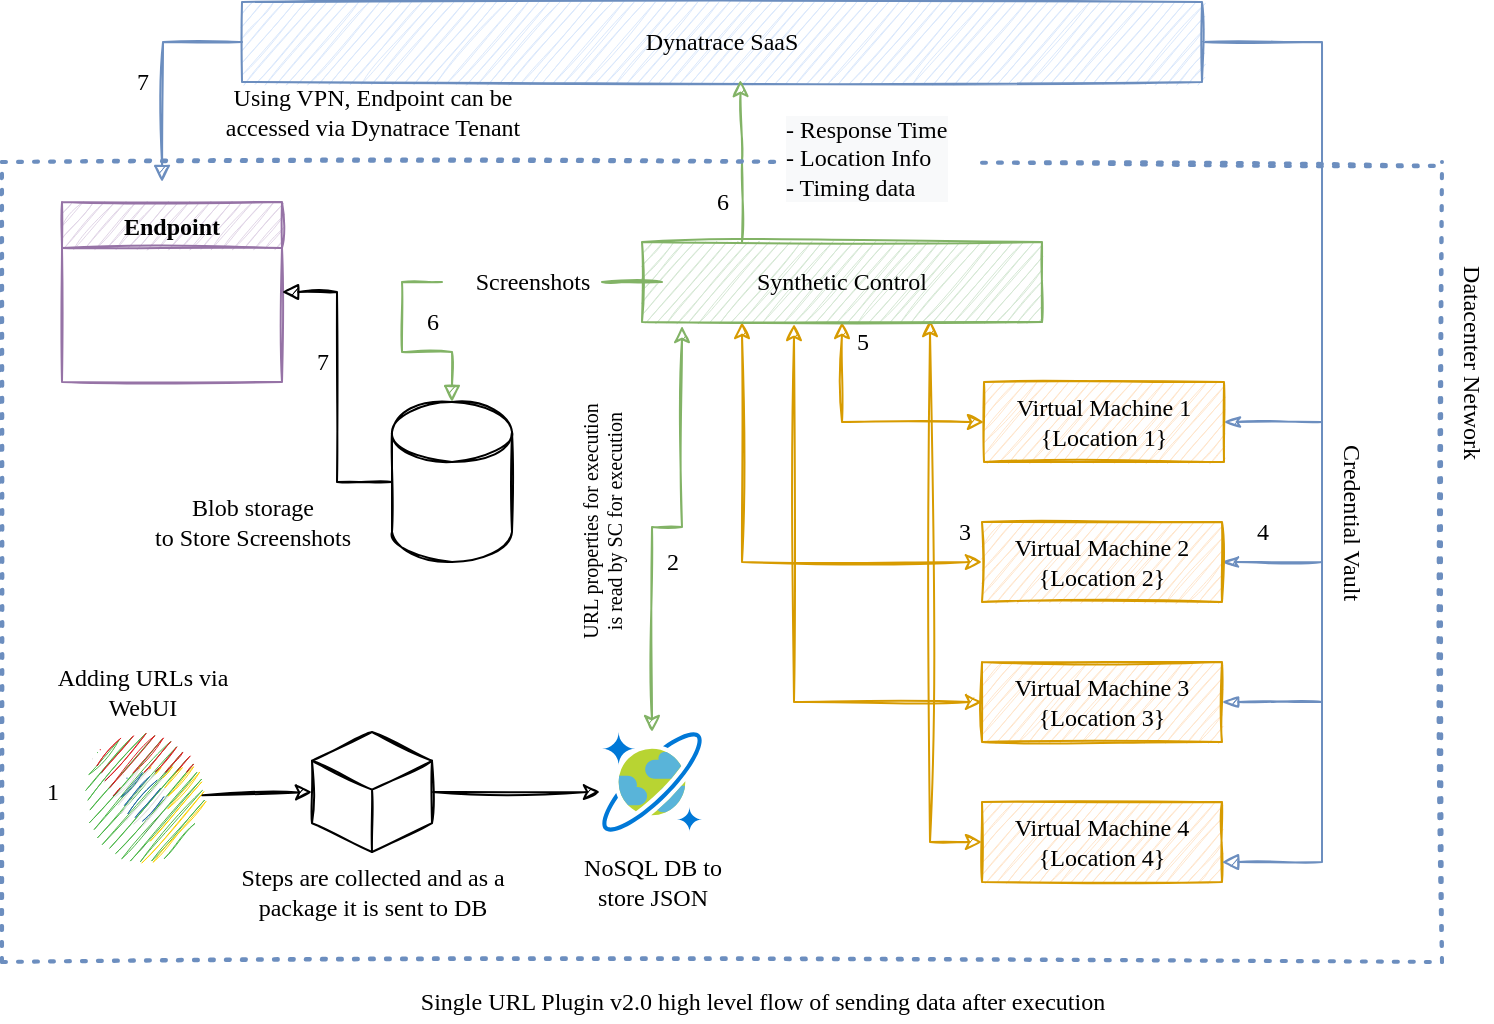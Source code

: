 <mxfile version="14.8.1" type="github" pages="3">
  <diagram id="kgpKYQtTHZ0yAKxKKP6v" name="SUP Flow">
    <mxGraphModel dx="1054" dy="624" grid="1" gridSize="10" guides="1" tooltips="1" connect="1" arrows="1" fold="1" page="1" pageScale="1" pageWidth="850" pageHeight="1100" math="0" shadow="0">
      <root>
        <mxCell id="0" />
        <mxCell id="1" parent="0" />
        <mxCell id="cs5FUqzTph7XAXS6S7f7-13" style="edgeStyle=orthogonalEdgeStyle;rounded=0;orthogonalLoop=1;jettySize=auto;html=1;exitX=0;exitY=0.5;exitDx=0;exitDy=0;entryX=0.72;entryY=0.975;entryDx=0;entryDy=0;entryPerimeter=0;sketch=1;fillColor=#ffe6cc;strokeColor=#d79b00;startArrow=classic;startFill=1;" parent="1" source="cs5FUqzTph7XAXS6S7f7-1" target="cs5FUqzTph7XAXS6S7f7-9" edge="1">
          <mxGeometry relative="1" as="geometry">
            <mxPoint x="544" y="190" as="targetPoint" />
          </mxGeometry>
        </mxCell>
        <mxCell id="cs5FUqzTph7XAXS6S7f7-1" value="Virtual Machine 4 {Location 4}" style="rounded=0;whiteSpace=wrap;html=1;fillColor=#ffe6cc;strokeColor=#d79b00;fontFamily=Comic Sans MS;sketch=1;" parent="1" vertex="1">
          <mxGeometry x="570" y="440" width="120" height="40" as="geometry" />
        </mxCell>
        <mxCell id="cs5FUqzTph7XAXS6S7f7-42" style="edgeStyle=orthogonalEdgeStyle;rounded=0;orthogonalLoop=1;jettySize=auto;html=1;fontFamily=Comic Sans MS;startArrow=none;startFill=0;endArrow=block;endFill=1;sketch=1;fillColor=#dae8fc;strokeColor=#6c8ebf;" parent="1" source="cs5FUqzTph7XAXS6S7f7-2" edge="1">
          <mxGeometry relative="1" as="geometry">
            <mxPoint x="160" y="130" as="targetPoint" />
          </mxGeometry>
        </mxCell>
        <mxCell id="8vExhh5PX_ygUyaqjAEL-1" style="edgeStyle=orthogonalEdgeStyle;rounded=0;orthogonalLoop=1;jettySize=auto;html=1;exitX=1;exitY=0.5;exitDx=0;exitDy=0;fontFamily=Comic Sans MS;fontSize=12;startArrow=none;startFill=0;endArrow=block;endFill=1;sketch=1;fillColor=#dae8fc;strokeColor=#6c8ebf;entryX=1;entryY=0.75;entryDx=0;entryDy=0;" parent="1" source="cs5FUqzTph7XAXS6S7f7-2" target="cs5FUqzTph7XAXS6S7f7-1" edge="1">
          <mxGeometry relative="1" as="geometry">
            <mxPoint x="740" y="470" as="targetPoint" />
            <Array as="points">
              <mxPoint x="740" y="60" />
              <mxPoint x="740" y="470" />
            </Array>
          </mxGeometry>
        </mxCell>
        <mxCell id="cs5FUqzTph7XAXS6S7f7-2" value="Dynatrace SaaS" style="rounded=0;whiteSpace=wrap;html=1;fillColor=#dae8fc;strokeColor=#6c8ebf;labelBackgroundColor=none;fontFamily=Comic Sans MS;sketch=1;" parent="1" vertex="1">
          <mxGeometry x="200" y="40" width="480" height="40" as="geometry" />
        </mxCell>
        <mxCell id="8vExhh5PX_ygUyaqjAEL-3" style="edgeStyle=none;rounded=0;sketch=1;orthogonalLoop=1;jettySize=auto;html=1;exitX=1;exitY=0.5;exitDx=0;exitDy=0;fontFamily=Comic Sans MS;fontSize=12;startArrow=blockThin;startFill=1;endArrow=none;endFill=0;fillColor=#dae8fc;strokeColor=#6c8ebf;" parent="1" source="cs5FUqzTph7XAXS6S7f7-3" edge="1">
          <mxGeometry relative="1" as="geometry">
            <mxPoint x="740" y="390" as="targetPoint" />
          </mxGeometry>
        </mxCell>
        <mxCell id="DXjLTXu89vT1figk47Xa-22" style="edgeStyle=orthogonalEdgeStyle;rounded=0;sketch=1;orthogonalLoop=1;jettySize=auto;html=1;exitX=0;exitY=0.5;exitDx=0;exitDy=0;fontFamily=Comic Sans MS;fontSize=10;startArrow=classic;startFill=1;endArrow=classic;endFill=1;fillColor=#ffe6cc;strokeColor=#d79b00;entryX=0.38;entryY=1.025;entryDx=0;entryDy=0;entryPerimeter=0;" edge="1" parent="1" source="cs5FUqzTph7XAXS6S7f7-3" target="cs5FUqzTph7XAXS6S7f7-9">
          <mxGeometry relative="1" as="geometry">
            <mxPoint x="478" y="190" as="targetPoint" />
          </mxGeometry>
        </mxCell>
        <mxCell id="cs5FUqzTph7XAXS6S7f7-3" value="&lt;span&gt;Virtual Machine 3 {Location 3}&lt;/span&gt;" style="rounded=0;whiteSpace=wrap;html=1;fillColor=#ffe6cc;strokeColor=#d79b00;fontFamily=Comic Sans MS;sketch=1;" parent="1" vertex="1">
          <mxGeometry x="570" y="370" width="120" height="40" as="geometry" />
        </mxCell>
        <mxCell id="8vExhh5PX_ygUyaqjAEL-4" style="edgeStyle=none;rounded=0;sketch=1;orthogonalLoop=1;jettySize=auto;html=1;exitX=1;exitY=0.5;exitDx=0;exitDy=0;fontFamily=Comic Sans MS;fontSize=12;startArrow=classicThin;startFill=1;endArrow=none;endFill=0;fillColor=#dae8fc;strokeColor=#6c8ebf;" parent="1" source="cs5FUqzTph7XAXS6S7f7-4" edge="1">
          <mxGeometry relative="1" as="geometry">
            <mxPoint x="740" y="320" as="targetPoint" />
          </mxGeometry>
        </mxCell>
        <mxCell id="DXjLTXu89vT1figk47Xa-21" style="edgeStyle=orthogonalEdgeStyle;rounded=0;sketch=1;orthogonalLoop=1;jettySize=auto;html=1;exitX=0;exitY=0.5;exitDx=0;exitDy=0;fontFamily=Comic Sans MS;fontSize=10;startArrow=classic;startFill=1;endArrow=classic;endFill=1;entryX=0.25;entryY=1;entryDx=0;entryDy=0;fillColor=#ffe6cc;strokeColor=#d79b00;" edge="1" parent="1" source="cs5FUqzTph7XAXS6S7f7-4" target="cs5FUqzTph7XAXS6S7f7-9">
          <mxGeometry relative="1" as="geometry">
            <mxPoint x="450" y="240" as="targetPoint" />
          </mxGeometry>
        </mxCell>
        <mxCell id="cs5FUqzTph7XAXS6S7f7-4" value="&lt;span style=&quot;color: rgb(0, 0, 0); font-size: 12px; font-style: normal; font-weight: 400; letter-spacing: normal; text-align: center; text-indent: 0px; text-transform: none; word-spacing: 0px; display: inline; float: none;&quot;&gt;Virtual Machine 2 {Location 2}&lt;/span&gt;" style="rounded=0;whiteSpace=wrap;html=1;fillColor=#ffe6cc;strokeColor=#d79b00;labelBackgroundColor=none;fontFamily=Comic Sans MS;sketch=1;" parent="1" vertex="1">
          <mxGeometry x="570" y="300" width="120" height="40" as="geometry" />
        </mxCell>
        <mxCell id="cs5FUqzTph7XAXS6S7f7-10" style="edgeStyle=orthogonalEdgeStyle;rounded=0;orthogonalLoop=1;jettySize=auto;html=1;exitX=0;exitY=0.5;exitDx=0;exitDy=0;entryX=0.5;entryY=1;entryDx=0;entryDy=0;sketch=1;fillColor=#ffe6cc;strokeColor=#d79b00;startArrow=classic;startFill=1;" parent="1" source="cs5FUqzTph7XAXS6S7f7-5" target="cs5FUqzTph7XAXS6S7f7-9" edge="1">
          <mxGeometry relative="1" as="geometry" />
        </mxCell>
        <mxCell id="8vExhh5PX_ygUyaqjAEL-5" style="edgeStyle=none;rounded=0;sketch=1;orthogonalLoop=1;jettySize=auto;html=1;exitX=1;exitY=0.5;exitDx=0;exitDy=0;fontFamily=Comic Sans MS;fontSize=12;startArrow=classicThin;startFill=1;endArrow=none;endFill=0;fillColor=#dae8fc;strokeColor=#6c8ebf;" parent="1" source="cs5FUqzTph7XAXS6S7f7-5" edge="1">
          <mxGeometry relative="1" as="geometry">
            <mxPoint x="740" y="250" as="targetPoint" />
          </mxGeometry>
        </mxCell>
        <mxCell id="cs5FUqzTph7XAXS6S7f7-5" value="&lt;span style=&quot;color: rgb(0, 0, 0); font-size: 12px; font-style: normal; font-weight: 400; letter-spacing: normal; text-align: center; text-indent: 0px; text-transform: none; word-spacing: 0px; display: inline; float: none;&quot;&gt;Virtual Machine 1 {Location 1}&lt;/span&gt;" style="rounded=0;whiteSpace=wrap;html=1;fillColor=#ffe6cc;strokeColor=#d79b00;labelBackgroundColor=none;fontFamily=Comic Sans MS;sketch=1;" parent="1" vertex="1">
          <mxGeometry x="571" y="230" width="120" height="40" as="geometry" />
        </mxCell>
        <mxCell id="cs5FUqzTph7XAXS6S7f7-23" style="edgeStyle=orthogonalEdgeStyle;rounded=0;orthogonalLoop=1;jettySize=auto;html=1;exitX=0.25;exitY=0;exitDx=0;exitDy=0;entryX=0.519;entryY=0.975;entryDx=0;entryDy=0;entryPerimeter=0;startArrow=none;startFill=0;endArrow=classic;endFill=1;sketch=1;fillColor=#d5e8d4;strokeColor=#82b366;" parent="1" source="cs5FUqzTph7XAXS6S7f7-9" target="cs5FUqzTph7XAXS6S7f7-2" edge="1">
          <mxGeometry relative="1" as="geometry" />
        </mxCell>
        <mxCell id="cs5FUqzTph7XAXS6S7f7-36" style="edgeStyle=orthogonalEdgeStyle;rounded=0;orthogonalLoop=1;jettySize=auto;html=1;exitX=0;exitY=0.5;exitDx=0;exitDy=0;fontFamily=Comic Sans MS;startArrow=none;startFill=0;endArrow=block;endFill=1;sketch=1;fillColor=#d5e8d4;strokeColor=#82b366;" parent="1" source="cs5FUqzTph7XAXS6S7f7-39" target="cs5FUqzTph7XAXS6S7f7-35" edge="1">
          <mxGeometry relative="1" as="geometry" />
        </mxCell>
        <mxCell id="cs5FUqzTph7XAXS6S7f7-9" value="Synthetic Control" style="rounded=0;whiteSpace=wrap;html=1;fillColor=#d5e8d4;strokeColor=#82b366;fontFamily=Comic Sans MS;sketch=1;" parent="1" vertex="1">
          <mxGeometry x="400" y="160" width="200" height="40" as="geometry" />
        </mxCell>
        <mxCell id="cs5FUqzTph7XAXS6S7f7-17" value="" style="endArrow=none;dashed=1;html=1;dashPattern=1 3;strokeWidth=2;startArrow=none;sketch=1;fillColor=#dae8fc;strokeColor=#6c8ebf;" parent="1" source="cs5FUqzTph7XAXS6S7f7-25" edge="1">
          <mxGeometry width="50" height="50" relative="1" as="geometry">
            <mxPoint x="80" y="130" as="sourcePoint" />
            <mxPoint x="800" y="122" as="targetPoint" />
          </mxGeometry>
        </mxCell>
        <mxCell id="cs5FUqzTph7XAXS6S7f7-18" value="" style="endArrow=none;dashed=1;html=1;dashPattern=1 3;strokeWidth=2;sketch=1;fillColor=#dae8fc;strokeColor=#6c8ebf;" parent="1" edge="1">
          <mxGeometry width="50" height="50" relative="1" as="geometry">
            <mxPoint x="80" y="520" as="sourcePoint" />
            <mxPoint x="80" y="120" as="targetPoint" />
          </mxGeometry>
        </mxCell>
        <mxCell id="cs5FUqzTph7XAXS6S7f7-19" value="" style="endArrow=none;dashed=1;html=1;dashPattern=1 3;strokeWidth=2;sketch=1;fillColor=#dae8fc;strokeColor=#6c8ebf;" parent="1" edge="1">
          <mxGeometry width="50" height="50" relative="1" as="geometry">
            <mxPoint x="800" y="520" as="sourcePoint" />
            <mxPoint x="800" y="120" as="targetPoint" />
          </mxGeometry>
        </mxCell>
        <mxCell id="cs5FUqzTph7XAXS6S7f7-20" value="" style="endArrow=none;dashed=1;html=1;dashPattern=1 3;strokeWidth=2;sketch=1;fillColor=#dae8fc;strokeColor=#6c8ebf;" parent="1" edge="1">
          <mxGeometry width="50" height="50" relative="1" as="geometry">
            <mxPoint x="80" y="520" as="sourcePoint" />
            <mxPoint x="800" y="520" as="targetPoint" />
          </mxGeometry>
        </mxCell>
        <mxCell id="cs5FUqzTph7XAXS6S7f7-21" value="Datacenter Network" style="text;html=1;align=center;verticalAlign=middle;resizable=0;points=[];autosize=1;strokeColor=none;fontFamily=Comic Sans MS;rotation=90;sketch=1;" parent="1" vertex="1">
          <mxGeometry x="750" y="210" width="130" height="20" as="geometry" />
        </mxCell>
        <mxCell id="cs5FUqzTph7XAXS6S7f7-28" value="Endpoint" style="swimlane;labelBackgroundColor=none;fillColor=#e1d5e7;strokeColor=#9673a6;swimlaneFillColor=none;fontFamily=Comic Sans MS;sketch=1;" parent="1" vertex="1">
          <mxGeometry x="110" y="140" width="110" height="90" as="geometry">
            <mxRectangle x="110" y="140" width="80" height="23" as="alternateBounds" />
          </mxGeometry>
        </mxCell>
        <mxCell id="cs5FUqzTph7XAXS6S7f7-38" style="edgeStyle=orthogonalEdgeStyle;rounded=0;orthogonalLoop=1;jettySize=auto;html=1;entryX=1;entryY=0.5;entryDx=0;entryDy=0;fontFamily=Comic Sans MS;startArrow=none;startFill=0;endArrow=block;endFill=1;sketch=1;" parent="1" source="cs5FUqzTph7XAXS6S7f7-35" target="cs5FUqzTph7XAXS6S7f7-28" edge="1">
          <mxGeometry relative="1" as="geometry" />
        </mxCell>
        <mxCell id="cs5FUqzTph7XAXS6S7f7-35" value="" style="shape=cylinder3;whiteSpace=wrap;html=1;boundedLbl=1;backgroundOutline=1;size=15;labelBackgroundColor=none;fontFamily=Comic Sans MS;gradientColor=none;sketch=1;" parent="1" vertex="1">
          <mxGeometry x="275" y="240" width="60" height="80" as="geometry" />
        </mxCell>
        <mxCell id="cs5FUqzTph7XAXS6S7f7-37" value="Blob storage &lt;br&gt;to Store Screenshots" style="text;html=1;align=center;verticalAlign=middle;resizable=0;points=[];autosize=1;strokeColor=none;fontFamily=Comic Sans MS;sketch=1;" parent="1" vertex="1">
          <mxGeometry x="135" y="285" width="140" height="30" as="geometry" />
        </mxCell>
        <mxCell id="cs5FUqzTph7XAXS6S7f7-39" value="Screenshots" style="text;html=1;align=center;verticalAlign=middle;resizable=0;points=[];autosize=1;strokeColor=none;fontFamily=Comic Sans MS;sketch=1;" parent="1" vertex="1">
          <mxGeometry x="300" y="170" width="90" height="20" as="geometry" />
        </mxCell>
        <mxCell id="cs5FUqzTph7XAXS6S7f7-40" value="" style="edgeStyle=orthogonalEdgeStyle;rounded=0;orthogonalLoop=1;jettySize=auto;html=1;exitX=0;exitY=0.5;exitDx=0;exitDy=0;fontFamily=Comic Sans MS;startArrow=none;startFill=0;endArrow=none;endFill=1;sketch=1;fillColor=#d5e8d4;strokeColor=#82b366;" parent="1" source="cs5FUqzTph7XAXS6S7f7-9" target="cs5FUqzTph7XAXS6S7f7-39" edge="1">
          <mxGeometry relative="1" as="geometry">
            <mxPoint x="400" y="180" as="sourcePoint" />
            <mxPoint x="305" y="230" as="targetPoint" />
          </mxGeometry>
        </mxCell>
        <mxCell id="cs5FUqzTph7XAXS6S7f7-25" value="&lt;div style=&quot;color: rgb(0 , 0 , 0) ; font-size: 12px ; font-style: normal ; font-weight: 400 ; letter-spacing: normal ; text-indent: 0px ; text-transform: none ; word-spacing: 0px ; background-color: rgb(248 , 249 , 250) ; text-align: left&quot;&gt;&lt;span&gt;- Response Time&lt;/span&gt;&lt;/div&gt;&lt;div style=&quot;color: rgb(0 , 0 , 0) ; font-size: 12px ; font-style: normal ; font-weight: 400 ; letter-spacing: normal ; text-indent: 0px ; text-transform: none ; word-spacing: 0px ; background-color: rgb(248 , 249 , 250) ; text-align: left&quot;&gt;&lt;span&gt;- Location Info&lt;/span&gt;&lt;/div&gt;&lt;div style=&quot;color: rgb(0 , 0 , 0) ; font-size: 12px ; font-style: normal ; font-weight: 400 ; letter-spacing: normal ; text-indent: 0px ; text-transform: none ; word-spacing: 0px ; background-color: rgb(248 , 249 , 250) ; text-align: left&quot;&gt;&lt;span&gt;- Timing data&lt;/span&gt;&lt;/div&gt;" style="text;whiteSpace=wrap;html=1;fontFamily=Comic Sans MS;sketch=1;" parent="1" vertex="1">
          <mxGeometry x="470" y="90" width="100" height="60" as="geometry" />
        </mxCell>
        <mxCell id="cs5FUqzTph7XAXS6S7f7-41" value="" style="endArrow=none;dashed=1;html=1;dashPattern=1 3;strokeWidth=2;sketch=1;fillColor=#dae8fc;strokeColor=#6c8ebf;" parent="1" target="cs5FUqzTph7XAXS6S7f7-25" edge="1">
          <mxGeometry width="50" height="50" relative="1" as="geometry">
            <mxPoint x="80" y="120" as="sourcePoint" />
            <mxPoint x="800" y="130" as="targetPoint" />
          </mxGeometry>
        </mxCell>
        <mxCell id="cs5FUqzTph7XAXS6S7f7-43" value="Using VPN, Endpoint can be &lt;br&gt;accessed via Dynatrace Tenant" style="text;html=1;align=center;verticalAlign=middle;resizable=0;points=[];autosize=1;strokeColor=none;fontFamily=Comic Sans MS;sketch=1;" parent="1" vertex="1">
          <mxGeometry x="170" y="80" width="190" height="30" as="geometry" />
        </mxCell>
        <mxCell id="cs5FUqzTph7XAXS6S7f7-44" value="Single URL Plugin v2.0 high level flow of sending data after execution" style="text;html=1;align=center;verticalAlign=middle;resizable=0;points=[];autosize=1;strokeColor=none;fontFamily=Comic Sans MS;fontSize=12;sketch=1;" parent="1" vertex="1">
          <mxGeometry x="260" y="530" width="400" height="20" as="geometry" />
        </mxCell>
        <mxCell id="8vExhh5PX_ygUyaqjAEL-6" value="Credential Vault" style="text;html=1;align=center;verticalAlign=middle;resizable=0;points=[];autosize=1;strokeColor=none;fontSize=12;fontFamily=Comic Sans MS;rotation=90;" parent="1" vertex="1">
          <mxGeometry x="700" y="290" width="110" height="20" as="geometry" />
        </mxCell>
        <mxCell id="DXjLTXu89vT1figk47Xa-16" style="edgeStyle=none;rounded=0;sketch=1;orthogonalLoop=1;jettySize=auto;html=1;exitX=1;exitY=0.5;exitDx=0;exitDy=0;exitPerimeter=0;fontFamily=Comic Sans MS;entryX=-0.02;entryY=0.6;entryDx=0;entryDy=0;entryPerimeter=0;" edge="1" parent="1" source="DXjLTXu89vT1figk47Xa-3" target="DXjLTXu89vT1figk47Xa-14">
          <mxGeometry relative="1" as="geometry">
            <mxPoint x="350" y="435" as="targetPoint" />
          </mxGeometry>
        </mxCell>
        <mxCell id="DXjLTXu89vT1figk47Xa-3" value="" style="whiteSpace=wrap;html=1;shape=mxgraph.basic.isocube;isoAngle=15;sketch=1;" vertex="1" parent="1">
          <mxGeometry x="235" y="405" width="60" height="60" as="geometry" />
        </mxCell>
        <mxCell id="DXjLTXu89vT1figk47Xa-11" style="rounded=0;orthogonalLoop=1;jettySize=auto;html=1;entryX=0;entryY=0.5;entryDx=0;entryDy=0;entryPerimeter=0;sketch=1;" edge="1" parent="1" source="DXjLTXu89vT1figk47Xa-9" target="DXjLTXu89vT1figk47Xa-3">
          <mxGeometry relative="1" as="geometry" />
        </mxCell>
        <mxCell id="DXjLTXu89vT1figk47Xa-9" value="" style="dashed=0;outlineConnect=0;html=1;align=center;labelPosition=center;verticalLabelPosition=bottom;verticalAlign=top;shape=mxgraph.weblogos.chrome;sketch=1;" vertex="1" parent="1">
          <mxGeometry x="120" y="405" width="60" height="65" as="geometry" />
        </mxCell>
        <mxCell id="DXjLTXu89vT1figk47Xa-12" value="Adding URLs via &lt;br&gt;WebUI" style="text;html=1;align=center;verticalAlign=middle;resizable=0;points=[];autosize=1;strokeColor=none;fontFamily=Comic Sans MS;" vertex="1" parent="1">
          <mxGeometry x="95" y="370" width="110" height="30" as="geometry" />
        </mxCell>
        <mxCell id="DXjLTXu89vT1figk47Xa-13" value="Steps are collected and as a &lt;br&gt;package it is sent to DB" style="text;html=1;align=center;verticalAlign=middle;resizable=0;points=[];autosize=1;strokeColor=none;fontFamily=Comic Sans MS;" vertex="1" parent="1">
          <mxGeometry x="180" y="470" width="170" height="30" as="geometry" />
        </mxCell>
        <mxCell id="DXjLTXu89vT1figk47Xa-23" style="edgeStyle=orthogonalEdgeStyle;rounded=0;sketch=1;orthogonalLoop=1;jettySize=auto;html=1;entryX=0.1;entryY=1.05;entryDx=0;entryDy=0;entryPerimeter=0;fontFamily=Comic Sans MS;fontSize=10;startArrow=classic;startFill=1;endArrow=classic;endFill=1;fillColor=#d5e8d4;strokeColor=#82b366;" edge="1" parent="1" source="DXjLTXu89vT1figk47Xa-14" target="cs5FUqzTph7XAXS6S7f7-9">
          <mxGeometry relative="1" as="geometry" />
        </mxCell>
        <mxCell id="DXjLTXu89vT1figk47Xa-14" value="" style="aspect=fixed;html=1;points=[];align=center;image;fontSize=12;image=img/lib/mscae/CosmosDB.svg;sketch=1;fontFamily=Comic Sans MS;" vertex="1" parent="1">
          <mxGeometry x="380" y="405" width="50" height="50" as="geometry" />
        </mxCell>
        <mxCell id="DXjLTXu89vT1figk47Xa-17" value="NoSQL DB to &lt;br&gt;store JSON" style="text;html=1;align=center;verticalAlign=middle;resizable=0;points=[];autosize=1;strokeColor=none;fontFamily=Comic Sans MS;" vertex="1" parent="1">
          <mxGeometry x="360" y="465" width="90" height="30" as="geometry" />
        </mxCell>
        <mxCell id="DXjLTXu89vT1figk47Xa-19" value="URL properties for execution&lt;br style=&quot;font-size: 10px;&quot;&gt;is read by SC for execution" style="text;html=1;align=center;verticalAlign=middle;resizable=0;points=[];autosize=1;strokeColor=none;fontFamily=Comic Sans MS;rotation=-90;fontSize=10;" vertex="1" parent="1">
          <mxGeometry x="305" y="285" width="150" height="30" as="geometry" />
        </mxCell>
        <mxCell id="lpvoGlCxgdNxls6T76Ws-1" value="1" style="text;html=1;align=center;verticalAlign=middle;resizable=0;points=[];autosize=1;strokeColor=none;fontSize=12;fontFamily=Comic Sans MS;" vertex="1" parent="1">
          <mxGeometry x="95" y="425" width="20" height="20" as="geometry" />
        </mxCell>
        <mxCell id="lpvoGlCxgdNxls6T76Ws-2" value="2" style="text;html=1;align=center;verticalAlign=middle;resizable=0;points=[];autosize=1;strokeColor=none;fontSize=12;fontFamily=Comic Sans MS;" vertex="1" parent="1">
          <mxGeometry x="405" y="310" width="20" height="20" as="geometry" />
        </mxCell>
        <mxCell id="lpvoGlCxgdNxls6T76Ws-3" value="3" style="text;html=1;align=center;verticalAlign=middle;resizable=0;points=[];autosize=1;strokeColor=none;fontSize=12;fontFamily=Comic Sans MS;" vertex="1" parent="1">
          <mxGeometry x="551" y="295" width="20" height="20" as="geometry" />
        </mxCell>
        <mxCell id="lpvoGlCxgdNxls6T76Ws-4" value="5" style="text;html=1;align=center;verticalAlign=middle;resizable=0;points=[];autosize=1;strokeColor=none;fontSize=12;fontFamily=Comic Sans MS;" vertex="1" parent="1">
          <mxGeometry x="500" y="200" width="20" height="20" as="geometry" />
        </mxCell>
        <mxCell id="lpvoGlCxgdNxls6T76Ws-5" value="6" style="text;html=1;align=center;verticalAlign=middle;resizable=0;points=[];autosize=1;strokeColor=none;fontSize=12;fontFamily=Comic Sans MS;" vertex="1" parent="1">
          <mxGeometry x="430" y="130" width="20" height="20" as="geometry" />
        </mxCell>
        <mxCell id="lpvoGlCxgdNxls6T76Ws-6" value="6" style="text;html=1;align=center;verticalAlign=middle;resizable=0;points=[];autosize=1;strokeColor=none;fontSize=12;fontFamily=Comic Sans MS;" vertex="1" parent="1">
          <mxGeometry x="285" y="190" width="20" height="20" as="geometry" />
        </mxCell>
        <mxCell id="lpvoGlCxgdNxls6T76Ws-7" value="4" style="text;html=1;align=center;verticalAlign=middle;resizable=0;points=[];autosize=1;strokeColor=none;fontSize=12;fontFamily=Comic Sans MS;" vertex="1" parent="1">
          <mxGeometry x="700" y="295" width="20" height="20" as="geometry" />
        </mxCell>
        <mxCell id="lpvoGlCxgdNxls6T76Ws-8" value="7" style="text;html=1;align=center;verticalAlign=middle;resizable=0;points=[];autosize=1;strokeColor=none;fontSize=12;fontFamily=Comic Sans MS;" vertex="1" parent="1">
          <mxGeometry x="230" y="210" width="20" height="20" as="geometry" />
        </mxCell>
        <mxCell id="lpvoGlCxgdNxls6T76Ws-9" value="7" style="text;html=1;align=center;verticalAlign=middle;resizable=0;points=[];autosize=1;strokeColor=none;fontSize=12;fontFamily=Comic Sans MS;" vertex="1" parent="1">
          <mxGeometry x="140" y="70" width="20" height="20" as="geometry" />
        </mxCell>
      </root>
    </mxGraphModel>
  </diagram>
  <diagram id="M4t5dClH7tCgprfEHmUJ" name="Execution">
    <mxGraphModel dx="1054" dy="624" grid="1" gridSize="10" guides="1" tooltips="1" connect="1" arrows="1" fold="1" page="1" pageScale="1" pageWidth="850" pageHeight="1100" math="0" shadow="0">
      <root>
        <mxCell id="YWHHlmwAqQzCcZ3CIUgE-0" />
        <mxCell id="YWHHlmwAqQzCcZ3CIUgE-1" parent="YWHHlmwAqQzCcZ3CIUgE-0" />
        <mxCell id="AzxH2ljfNCPIP9j0Uiv--3" style="edgeStyle=none;rounded=0;sketch=1;orthogonalLoop=1;jettySize=auto;html=1;exitX=0.5;exitY=1;exitDx=0;exitDy=0;entryX=0.5;entryY=0;entryDx=0;entryDy=0;fontFamily=Comic Sans MS;fontSize=12;startArrow=none;startFill=0;endArrow=classic;endFill=1;fillColor=#d5e8d4;strokeColor=#82b366;" parent="YWHHlmwAqQzCcZ3CIUgE-1" source="Gf0AsW805ku4NQ3ToZGd-0" target="CjHnSmW8fK2lE9QIITB1-1" edge="1">
          <mxGeometry relative="1" as="geometry" />
        </mxCell>
        <mxCell id="MZ7ybHyvtAJX444dCxZd-2" style="edgeStyle=orthogonalEdgeStyle;rounded=0;sketch=1;orthogonalLoop=1;jettySize=auto;html=1;exitX=1;exitY=0.75;exitDx=0;exitDy=0;entryX=-0.071;entryY=0.778;entryDx=0;entryDy=0;entryPerimeter=0;fontFamily=Comic Sans MS;fontSize=12;startArrow=classic;startFill=1;endArrow=none;endFill=0;" parent="YWHHlmwAqQzCcZ3CIUgE-1" source="Gf0AsW805ku4NQ3ToZGd-0" target="AzxH2ljfNCPIP9j0Uiv--0" edge="1">
          <mxGeometry relative="1" as="geometry" />
        </mxCell>
        <mxCell id="Gf0AsW805ku4NQ3ToZGd-0" value="&lt;span style=&quot;color: rgb(0 , 0 , 0) ; font-size: 12px ; font-style: normal ; font-weight: 400 ; letter-spacing: normal ; text-align: center ; text-indent: 0px ; text-transform: none ; word-spacing: 0px ; display: inline ; float: none&quot;&gt;Synthetic Control&lt;/span&gt;" style="rounded=0;whiteSpace=wrap;html=1;fillColor=#d5e8d4;strokeColor=#82b366;labelBackgroundColor=none;sketch=1;fontFamily=Comic Sans MS;" parent="YWHHlmwAqQzCcZ3CIUgE-1" vertex="1">
          <mxGeometry x="45" y="130" width="200" height="80" as="geometry" />
        </mxCell>
        <mxCell id="AzxH2ljfNCPIP9j0Uiv--7" style="edgeStyle=none;rounded=0;sketch=1;orthogonalLoop=1;jettySize=auto;html=1;exitX=1;exitY=0.5;exitDx=0;exitDy=0;entryX=0;entryY=0.5;entryDx=0;entryDy=0;entryPerimeter=0;fontFamily=Comic Sans MS;fontSize=12;startArrow=none;startFill=0;endArrow=none;endFill=0;" parent="YWHHlmwAqQzCcZ3CIUgE-1" source="CjHnSmW8fK2lE9QIITB1-1" target="AzxH2ljfNCPIP9j0Uiv--6" edge="1">
          <mxGeometry relative="1" as="geometry" />
        </mxCell>
        <mxCell id="CjHnSmW8fK2lE9QIITB1-1" value="" style="shape=internalStorage;whiteSpace=wrap;html=1;dx=15;dy=15;rounded=1;arcSize=8;strokeWidth=2;labelBackgroundColor=none;sketch=1;fontFamily=Comic Sans MS;fontSize=12;gradientColor=none;" parent="YWHHlmwAqQzCcZ3CIUgE-1" vertex="1">
          <mxGeometry x="85" y="250" width="120" height="120" as="geometry" />
        </mxCell>
        <mxCell id="CjHnSmW8fK2lE9QIITB1-0" value="" style="strokeWidth=2;html=1;shape=mxgraph.flowchart.multi-document;whiteSpace=wrap;labelBackgroundColor=none;sketch=1;fontFamily=Comic Sans MS;fontSize=12;gradientColor=none;" parent="YWHHlmwAqQzCcZ3CIUgE-1" vertex="1">
          <mxGeometry x="115" y="290" width="70" height="50" as="geometry" />
        </mxCell>
        <mxCell id="AzxH2ljfNCPIP9j0Uiv--1" style="edgeStyle=none;rounded=0;sketch=1;orthogonalLoop=1;jettySize=auto;html=1;exitX=0;exitY=0.5;exitDx=0;exitDy=0;exitPerimeter=0;entryX=1;entryY=0.425;entryDx=0;entryDy=0;entryPerimeter=0;fontFamily=Comic Sans MS;fontSize=12;startArrow=classicThin;startFill=1;endArrow=none;endFill=0;" parent="YWHHlmwAqQzCcZ3CIUgE-1" source="AzxH2ljfNCPIP9j0Uiv--0" target="Gf0AsW805ku4NQ3ToZGd-0" edge="1">
          <mxGeometry relative="1" as="geometry" />
        </mxCell>
        <mxCell id="AzxH2ljfNCPIP9j0Uiv--0" value="" style="strokeWidth=2;html=1;shape=mxgraph.flowchart.database;whiteSpace=wrap;labelBackgroundColor=none;sketch=1;fontFamily=Comic Sans MS;fontSize=12;gradientColor=none;" parent="YWHHlmwAqQzCcZ3CIUgE-1" vertex="1">
          <mxGeometry x="385" y="120" width="70" height="90" as="geometry" />
        </mxCell>
        <mxCell id="AzxH2ljfNCPIP9j0Uiv--4" value="Database to store monitors (JSON/MySQL)" style="text;html=1;align=center;verticalAlign=middle;resizable=0;points=[];autosize=1;strokeColor=none;fontSize=12;fontFamily=Comic Sans MS;" parent="YWHHlmwAqQzCcZ3CIUgE-1" vertex="1">
          <mxGeometry x="285" y="210" width="270" height="20" as="geometry" />
        </mxCell>
        <mxCell id="AzxH2ljfNCPIP9j0Uiv--5" value="Receiving JSON data to execute&amp;nbsp;&lt;br&gt;given URL" style="text;html=1;align=center;verticalAlign=middle;resizable=0;points=[];autosize=1;strokeColor=none;fontSize=12;fontFamily=Comic Sans MS;" parent="YWHHlmwAqQzCcZ3CIUgE-1" vertex="1">
          <mxGeometry x="55" y="380" width="200" height="30" as="geometry" />
        </mxCell>
        <mxCell id="AzxH2ljfNCPIP9j0Uiv--9" style="edgeStyle=none;rounded=0;sketch=1;orthogonalLoop=1;jettySize=auto;html=1;exitX=1;exitY=0.5;exitDx=0;exitDy=0;exitPerimeter=0;entryX=0;entryY=0.5;entryDx=0;entryDy=0;fontFamily=Comic Sans MS;fontSize=12;startArrow=none;startFill=0;endArrow=none;endFill=0;" parent="YWHHlmwAqQzCcZ3CIUgE-1" source="AzxH2ljfNCPIP9j0Uiv--6" target="AzxH2ljfNCPIP9j0Uiv--8" edge="1">
          <mxGeometry relative="1" as="geometry" />
        </mxCell>
        <mxCell id="AzxH2ljfNCPIP9j0Uiv--6" value="" style="strokeWidth=2;html=1;shape=mxgraph.flowchart.document2;whiteSpace=wrap;size=0.25;labelBackgroundColor=none;sketch=1;fontFamily=Comic Sans MS;fontSize=12;gradientColor=none;" parent="YWHHlmwAqQzCcZ3CIUgE-1" vertex="1">
          <mxGeometry x="245" y="290" width="70" height="40" as="geometry" />
        </mxCell>
        <mxCell id="AzxH2ljfNCPIP9j0Uiv--8" value="Virtual &lt;br&gt;Machine" style="rounded=1;whiteSpace=wrap;html=1;absoluteArcSize=1;arcSize=14;strokeWidth=2;labelBackgroundColor=none;sketch=1;fontFamily=Comic Sans MS;fontSize=12;fillColor=#ffe6cc;strokeColor=#d79b00;" parent="YWHHlmwAqQzCcZ3CIUgE-1" vertex="1">
          <mxGeometry x="360" y="260" width="415" height="100" as="geometry" />
        </mxCell>
        <mxCell id="B6-f6HD0yNqJIi1gI1wK-7" value="" style="edgeStyle=none;rounded=0;sketch=1;orthogonalLoop=1;jettySize=auto;html=1;fontFamily=Comic Sans MS;fontSize=12;startArrow=none;startFill=0;endArrow=classic;endFill=1;entryX=0.442;entryY=0.025;entryDx=0;entryDy=0;entryPerimeter=0;" parent="YWHHlmwAqQzCcZ3CIUgE-1" source="B6-f6HD0yNqJIi1gI1wK-0" target="B6-f6HD0yNqJIi1gI1wK-6" edge="1">
          <mxGeometry relative="1" as="geometry" />
        </mxCell>
        <mxCell id="B6-f6HD0yNqJIi1gI1wK-0" value="" style="dashed=0;outlineConnect=0;html=1;align=center;labelPosition=center;verticalLabelPosition=bottom;verticalAlign=top;shape=mxgraph.weblogos.chrome;labelBackgroundColor=none;sketch=1;fontFamily=Comic Sans MS;fontSize=12;gradientColor=none;" parent="YWHHlmwAqQzCcZ3CIUgE-1" vertex="1">
          <mxGeometry x="605" y="421.5" width="60" height="57" as="geometry" />
        </mxCell>
        <mxCell id="B6-f6HD0yNqJIi1gI1wK-3" style="edgeStyle=none;rounded=0;sketch=1;orthogonalLoop=1;jettySize=auto;html=1;fontFamily=Comic Sans MS;fontSize=12;startArrow=none;startFill=0;endArrow=none;endFill=0;" parent="YWHHlmwAqQzCcZ3CIUgE-1" source="B6-f6HD0yNqJIi1gI1wK-1" edge="1">
          <mxGeometry relative="1" as="geometry">
            <mxPoint x="595" y="450" as="targetPoint" />
          </mxGeometry>
        </mxCell>
        <mxCell id="B6-f6HD0yNqJIi1gI1wK-1" value="&lt;h1&gt;Execution&lt;/h1&gt;&lt;p&gt;Once VM receives the data from Synthetic control for the execution, plugin will start running.&lt;/p&gt;" style="text;html=1;strokeColor=none;fillColor=none;spacing=5;spacingTop=-20;whiteSpace=wrap;overflow=hidden;rounded=0;labelBackgroundColor=none;sketch=1;fontFamily=Comic Sans MS;fontSize=12;" parent="YWHHlmwAqQzCcZ3CIUgE-1" vertex="1">
          <mxGeometry x="360" y="390" width="165" height="120" as="geometry" />
        </mxCell>
        <mxCell id="B6-f6HD0yNqJIi1gI1wK-4" value="&lt;div&gt;&lt;span&gt;Collects the data required from the execution&lt;/span&gt;&lt;/div&gt;&lt;div style=&quot;text-align: right&quot;&gt;&lt;span&gt;- Response Time&lt;/span&gt;&lt;/div&gt;&lt;div style=&quot;text-align: right&quot;&gt;&lt;span&gt;- Current Time&lt;/span&gt;&lt;/div&gt;&lt;div style=&quot;text-align: right&quot;&gt;&lt;span&gt;- Screenshots&lt;/span&gt;&lt;/div&gt;" style="text;html=1;align=left;verticalAlign=middle;resizable=0;points=[];autosize=1;strokeColor=none;fontSize=12;fontFamily=Comic Sans MS;" parent="YWHHlmwAqQzCcZ3CIUgE-1" vertex="1">
          <mxGeometry x="505" y="390" width="270" height="60" as="geometry" />
        </mxCell>
        <mxCell id="B6-f6HD0yNqJIi1gI1wK-10" style="edgeStyle=orthogonalEdgeStyle;rounded=0;sketch=1;orthogonalLoop=1;jettySize=auto;html=1;exitX=1;exitY=0.5;exitDx=0;exitDy=0;fontFamily=Comic Sans MS;fontSize=12;startArrow=none;startFill=0;endArrow=classic;endFill=1;curved=1;fillColor=#ffe6cc;strokeColor=#d79b00;" parent="YWHHlmwAqQzCcZ3CIUgE-1" source="B6-f6HD0yNqJIi1gI1wK-6" edge="1">
          <mxGeometry relative="1" as="geometry">
            <mxPoint x="455" y="170" as="targetPoint" />
            <Array as="points">
              <mxPoint x="825" y="550" />
            </Array>
          </mxGeometry>
        </mxCell>
        <mxCell id="B6-f6HD0yNqJIi1gI1wK-12" style="edgeStyle=orthogonalEdgeStyle;curved=1;rounded=0;sketch=1;orthogonalLoop=1;jettySize=auto;html=1;exitX=0;exitY=0.5;exitDx=0;exitDy=0;fontFamily=Comic Sans MS;fontSize=12;startArrow=none;startFill=0;endArrow=classic;endFill=1;entryX=-0.015;entryY=0.588;entryDx=0;entryDy=0;entryPerimeter=0;fillColor=#ffe6cc;strokeColor=#d79b00;" parent="YWHHlmwAqQzCcZ3CIUgE-1" source="B6-f6HD0yNqJIi1gI1wK-6" target="Gf0AsW805ku4NQ3ToZGd-0" edge="1">
          <mxGeometry relative="1" as="geometry">
            <mxPoint x="25" y="360" as="targetPoint" />
            <Array as="points">
              <mxPoint x="25" y="550" />
              <mxPoint x="25" y="177" />
            </Array>
          </mxGeometry>
        </mxCell>
        <mxCell id="B6-f6HD0yNqJIi1gI1wK-6" value="Plugin Controller" style="shape=hexagon;perimeter=hexagonPerimeter2;whiteSpace=wrap;html=1;fixedSize=1;labelBackgroundColor=none;sketch=1;fontFamily=Comic Sans MS;fontSize=12;gradientColor=none;" parent="YWHHlmwAqQzCcZ3CIUgE-1" vertex="1">
          <mxGeometry x="585" y="510" width="120" height="80" as="geometry" />
        </mxCell>
        <mxCell id="B6-f6HD0yNqJIi1gI1wK-11" value="Screenshots will be sent &lt;br&gt;to main storage" style="text;html=1;align=center;verticalAlign=middle;resizable=0;points=[];autosize=1;strokeColor=none;fontSize=12;fontFamily=Comic Sans MS;" parent="YWHHlmwAqQzCcZ3CIUgE-1" vertex="1">
          <mxGeometry x="480" y="130" width="150" height="30" as="geometry" />
        </mxCell>
        <mxCell id="B6-f6HD0yNqJIi1gI1wK-13" value="Other captured details are sent to controller, such as&lt;br&gt;response time &amp;amp; execution time" style="text;html=1;align=center;verticalAlign=middle;resizable=0;points=[];autosize=1;strokeColor=none;fontSize=12;fontFamily=Comic Sans MS;rotation=10;" parent="YWHHlmwAqQzCcZ3CIUgE-1" vertex="1">
          <mxGeometry x="115" y="540" width="320" height="30" as="geometry" />
        </mxCell>
        <mxCell id="B6-f6HD0yNqJIi1gI1wK-14" value="URL details" style="text;html=1;align=center;verticalAlign=middle;resizable=0;points=[];autosize=1;strokeColor=none;fontSize=12;fontFamily=Comic Sans MS;" parent="YWHHlmwAqQzCcZ3CIUgE-1" vertex="1">
          <mxGeometry x="235" y="260" width="80" height="20" as="geometry" />
        </mxCell>
        <mxCell id="MZ7ybHyvtAJX444dCxZd-0" value="Read URLs" style="text;html=1;align=center;verticalAlign=middle;resizable=0;points=[];autosize=1;strokeColor=none;fontSize=12;fontFamily=Comic Sans MS;" parent="YWHHlmwAqQzCcZ3CIUgE-1" vertex="1">
          <mxGeometry x="265" y="140" width="80" height="20" as="geometry" />
        </mxCell>
        <mxCell id="MZ7ybHyvtAJX444dCxZd-3" value="&lt;font style=&quot;font-size: 9px&quot;&gt;URL Properties sent by DB&lt;/font&gt;" style="text;html=1;align=center;verticalAlign=middle;resizable=0;points=[];autosize=1;strokeColor=none;fontSize=12;fontFamily=Comic Sans MS;" parent="YWHHlmwAqQzCcZ3CIUgE-1" vertex="1">
          <mxGeometry x="245" y="170" width="130" height="20" as="geometry" />
        </mxCell>
        <mxCell id="QxU-eEhK24Sgv1y1wa-F-5" style="edgeStyle=orthogonalEdgeStyle;rounded=0;sketch=1;orthogonalLoop=1;jettySize=auto;html=1;exitX=0.75;exitY=1;exitDx=0;exitDy=0;fontFamily=Comic Sans MS;fontSize=12;startArrow=none;startFill=0;endArrow=classic;endFill=1;fillColor=#dae8fc;strokeColor=#6c8ebf;" parent="YWHHlmwAqQzCcZ3CIUgE-1" source="QxU-eEhK24Sgv1y1wa-F-6" edge="1">
          <mxGeometry relative="1" as="geometry">
            <mxPoint x="670" y="460" as="targetPoint" />
            <Array as="points">
              <mxPoint x="835" y="123" />
              <mxPoint x="835" y="298" />
              <mxPoint x="800" y="298" />
              <mxPoint x="800" y="460" />
            </Array>
          </mxGeometry>
        </mxCell>
        <mxCell id="QxU-eEhK24Sgv1y1wa-F-2" value="Dynatrace SaaS" style="rounded=0;whiteSpace=wrap;html=1;shadow=0;glass=0;labelBackgroundColor=none;sketch=1;fontFamily=Comic Sans MS;fontSize=12;fillColor=#dae8fc;strokeColor=#6c8ebf;" parent="YWHHlmwAqQzCcZ3CIUgE-1" vertex="1">
          <mxGeometry x="680" y="40" width="160" height="40" as="geometry" />
        </mxCell>
        <mxCell id="QxU-eEhK24Sgv1y1wa-F-6" value="Credential Vault" style="text;html=1;align=center;verticalAlign=middle;resizable=0;points=[];autosize=1;strokeColor=none;fontSize=12;fontFamily=Comic Sans MS;rotation=-90;" parent="YWHHlmwAqQzCcZ3CIUgE-1" vertex="1">
          <mxGeometry x="750" y="140" width="110" height="20" as="geometry" />
        </mxCell>
        <mxCell id="QxU-eEhK24Sgv1y1wa-F-7" value="" style="edgeStyle=orthogonalEdgeStyle;rounded=0;sketch=1;orthogonalLoop=1;jettySize=auto;html=1;exitX=0.75;exitY=1;exitDx=0;exitDy=0;fontFamily=Comic Sans MS;fontSize=12;startArrow=none;startFill=0;endArrow=none;endFill=1;fillColor=#dae8fc;strokeColor=#6c8ebf;" parent="YWHHlmwAqQzCcZ3CIUgE-1" source="QxU-eEhK24Sgv1y1wa-F-2" target="QxU-eEhK24Sgv1y1wa-F-6" edge="1">
          <mxGeometry relative="1" as="geometry">
            <mxPoint x="800" y="80" as="sourcePoint" />
            <mxPoint x="640" y="390" as="targetPoint" />
          </mxGeometry>
        </mxCell>
      </root>
    </mxGraphModel>
  </diagram>
  <diagram id="mUu8d0nQUbPUP7PFX2y0" name="Synthetic Control">
    <mxGraphModel dx="1054" dy="624" grid="1" gridSize="10" guides="1" tooltips="1" connect="1" arrows="1" fold="1" page="1" pageScale="1" pageWidth="850" pageHeight="1100" background="none" math="0" shadow="0">
      <root>
        <mxCell id="QvUOqVYTQdIpEU6lqNF--0" />
        <mxCell id="QvUOqVYTQdIpEU6lqNF--1" parent="QvUOqVYTQdIpEU6lqNF--0" />
        <mxCell id="OY84xX7fRf7kpnk30Q0Z-0" value="Dynatrace SaaS" style="rounded=0;whiteSpace=wrap;html=1;fillColor=#dae8fc;strokeColor=#6c8ebf;labelBackgroundColor=none;fontFamily=Comic Sans MS;sketch=1;" parent="QvUOqVYTQdIpEU6lqNF--1" vertex="1">
          <mxGeometry x="30" y="40" width="210" height="40" as="geometry" />
        </mxCell>
        <mxCell id="C8a3xosEw6g6q-aKjf3i-1" style="edgeStyle=orthogonalEdgeStyle;rounded=0;sketch=1;orthogonalLoop=1;jettySize=auto;html=1;exitX=0.75;exitY=1;exitDx=0;exitDy=0;fontFamily=Comic Sans MS;fontSize=12;startArrow=none;startFill=0;endArrow=classic;endFill=1;entryX=1;entryY=0.5;entryDx=0;entryDy=0;" parent="QvUOqVYTQdIpEU6lqNF--1" source="_fAnJ0pNlTwdmAmG-x47-0" target="2SHwtGhu0xTXhVNuLxnT-1" edge="1">
          <mxGeometry relative="1" as="geometry">
            <mxPoint x="759" y="380" as="targetPoint" />
            <Array as="points">
              <mxPoint x="759" y="390" />
            </Array>
          </mxGeometry>
        </mxCell>
        <mxCell id="_fAnJ0pNlTwdmAmG-x47-0" value="Virtual &lt;br&gt;Machine" style="rounded=1;whiteSpace=wrap;html=1;absoluteArcSize=1;arcSize=14;strokeWidth=2;labelBackgroundColor=none;sketch=1;fontFamily=Comic Sans MS;fontSize=12;fillColor=#ffe6cc;strokeColor=#d79b00;" parent="QvUOqVYTQdIpEU6lqNF--1" vertex="1">
          <mxGeometry x="650" y="45" width="145" height="50" as="geometry" />
        </mxCell>
        <mxCell id="r7YT03Z_rsX2-cj2O4oS-8" style="edgeStyle=orthogonalEdgeStyle;rounded=0;sketch=1;orthogonalLoop=1;jettySize=auto;html=1;exitX=1;exitY=0.5;exitDx=0;exitDy=0;fontFamily=Comic Sans MS;fontSize=12;startFill=1;endFill=0;endArrow=none;startArrow=classic;fillColor=#ffe6cc;strokeColor=#d79b00;" parent="QvUOqVYTQdIpEU6lqNF--1" source="r7YT03Z_rsX2-cj2O4oS-0" edge="1">
          <mxGeometry relative="1" as="geometry">
            <mxPoint x="720" y="100" as="targetPoint" />
          </mxGeometry>
        </mxCell>
        <mxCell id="r7YT03Z_rsX2-cj2O4oS-0" value="&lt;span style=&quot;color: rgb(0 , 0 , 0) ; font-size: 12px ; font-style: normal ; font-weight: 400 ; letter-spacing: normal ; text-align: center ; text-indent: 0px ; text-transform: none ; word-spacing: 0px ; display: inline ; float: none&quot;&gt;Synthetic Control&lt;/span&gt;" style="rounded=1;whiteSpace=wrap;html=1;fillColor=#d5e8d4;strokeColor=#82b366;labelBackgroundColor=none;sketch=1;fontFamily=Comic Sans MS;glass=0;shadow=0;" parent="QvUOqVYTQdIpEU6lqNF--1" vertex="1">
          <mxGeometry x="150" y="120" width="370" height="60" as="geometry" />
        </mxCell>
        <mxCell id="r7YT03Z_rsX2-cj2O4oS-9" value="Data received by &lt;br&gt;synthetic control after execution" style="text;html=1;align=center;verticalAlign=middle;resizable=0;points=[];autosize=1;strokeColor=none;fontSize=12;fontFamily=Comic Sans MS;" parent="QvUOqVYTQdIpEU6lqNF--1" vertex="1">
          <mxGeometry x="540" y="160" width="200" height="30" as="geometry" />
        </mxCell>
        <mxCell id="4lI5wMCjbL4MYzzkrh67-2" style="edgeStyle=orthogonalEdgeStyle;rounded=0;sketch=1;orthogonalLoop=1;jettySize=auto;html=1;exitX=0.5;exitY=0;exitDx=0;exitDy=0;entryX=0.951;entryY=1;entryDx=0;entryDy=0;entryPerimeter=0;fontFamily=Comic Sans MS;fontSize=12;startArrow=classic;startFill=1;endArrow=none;endFill=0;fillColor=#d5e8d4;strokeColor=#82b366;" parent="QvUOqVYTQdIpEU6lqNF--1" source="4lI5wMCjbL4MYzzkrh67-0" target="r7YT03Z_rsX2-cj2O4oS-0" edge="1">
          <mxGeometry relative="1" as="geometry" />
        </mxCell>
        <mxCell id="4lI5wMCjbL4MYzzkrh67-0" value="Verify Data" style="ellipse;whiteSpace=wrap;html=1;rounded=1;shadow=0;glass=0;labelBackgroundColor=none;sketch=1;fontFamily=Comic Sans MS;fontSize=12;gradientColor=none;" parent="QvUOqVYTQdIpEU6lqNF--1" vertex="1">
          <mxGeometry x="435" y="245" width="135" height="60" as="geometry" />
        </mxCell>
        <mxCell id="4lI5wMCjbL4MYzzkrh67-3" value="Validates against the session ID &lt;br&gt;that is sent uniquely by the VM" style="text;html=1;align=center;verticalAlign=middle;resizable=0;points=[];autosize=1;strokeColor=none;fontSize=12;fontFamily=Comic Sans MS;" parent="QvUOqVYTQdIpEU6lqNF--1" vertex="1">
          <mxGeometry x="410" y="315" width="200" height="30" as="geometry" />
        </mxCell>
        <mxCell id="4lI5wMCjbL4MYzzkrh67-4" value="Data" style="swimlane;fontStyle=0;childLayout=stackLayout;horizontal=1;startSize=26;horizontalStack=0;resizeParent=1;resizeParentMax=0;resizeLast=0;collapsible=1;marginBottom=0;rounded=1;shadow=0;glass=0;labelBackgroundColor=none;sketch=1;fontFamily=Comic Sans MS;fontSize=12;gradientColor=none;" parent="QvUOqVYTQdIpEU6lqNF--1" vertex="1">
          <mxGeometry x="240" y="220" width="100" height="104" as="geometry">
            <mxRectangle x="220" y="285" width="60" height="26" as="alternateBounds" />
          </mxGeometry>
        </mxCell>
        <mxCell id="4lI5wMCjbL4MYzzkrh67-5" value="Response Time" style="text;strokeColor=none;fillColor=none;align=left;verticalAlign=top;spacingLeft=4;spacingRight=4;overflow=hidden;rotatable=0;points=[[0,0.5],[1,0.5]];portConstraint=eastwest;fontFamily=Comic Sans MS;" parent="4lI5wMCjbL4MYzzkrh67-4" vertex="1">
          <mxGeometry y="26" width="100" height="26" as="geometry" />
        </mxCell>
        <mxCell id="4lI5wMCjbL4MYzzkrh67-6" value="Execution Time" style="text;strokeColor=none;fillColor=none;align=left;verticalAlign=top;spacingLeft=4;spacingRight=4;overflow=hidden;rotatable=0;points=[[0,0.5],[1,0.5]];portConstraint=eastwest;fontFamily=Comic Sans MS;" parent="4lI5wMCjbL4MYzzkrh67-4" vertex="1">
          <mxGeometry y="52" width="100" height="26" as="geometry" />
        </mxCell>
        <mxCell id="4lI5wMCjbL4MYzzkrh67-7" value="Location" style="text;strokeColor=none;fillColor=none;align=left;verticalAlign=top;spacingLeft=4;spacingRight=4;overflow=hidden;rotatable=0;points=[[0,0.5],[1,0.5]];portConstraint=eastwest;fontFamily=Comic Sans MS;" parent="4lI5wMCjbL4MYzzkrh67-4" vertex="1">
          <mxGeometry y="78" width="100" height="26" as="geometry" />
        </mxCell>
        <mxCell id="4lI5wMCjbL4MYzzkrh67-9" style="edgeStyle=orthogonalEdgeStyle;rounded=0;sketch=1;orthogonalLoop=1;jettySize=auto;html=1;entryX=0.037;entryY=0.667;entryDx=0;entryDy=0;entryPerimeter=0;fontFamily=Comic Sans MS;fontSize=12;startArrow=classic;startFill=1;endArrow=none;endFill=0;" parent="QvUOqVYTQdIpEU6lqNF--1" source="4lI5wMCjbL4MYzzkrh67-6" target="4lI5wMCjbL4MYzzkrh67-0" edge="1">
          <mxGeometry relative="1" as="geometry" />
        </mxCell>
        <mxCell id="2SHwtGhu0xTXhVNuLxnT-3" style="edgeStyle=orthogonalEdgeStyle;rounded=0;sketch=1;orthogonalLoop=1;jettySize=auto;html=1;exitX=0.5;exitY=0;exitDx=0;exitDy=0;entryX=0.65;entryY=1.231;entryDx=0;entryDy=0;entryPerimeter=0;fontFamily=Comic Sans MS;fontSize=12;startArrow=classic;startFill=1;endArrow=none;endFill=0;" parent="QvUOqVYTQdIpEU6lqNF--1" source="2SHwtGhu0xTXhVNuLxnT-1" target="4lI5wMCjbL4MYzzkrh67-7" edge="1">
          <mxGeometry relative="1" as="geometry" />
        </mxCell>
        <mxCell id="EgCHxapOaB4564iDI8eQ-0" style="edgeStyle=orthogonalEdgeStyle;rounded=0;sketch=1;orthogonalLoop=1;jettySize=auto;html=1;exitX=0;exitY=0.5;exitDx=0;exitDy=0;entryX=0.5;entryY=1;entryDx=0;entryDy=0;fontFamily=Comic Sans MS;fontSize=12;startArrow=none;startFill=0;endArrow=classic;endFill=1;" parent="QvUOqVYTQdIpEU6lqNF--1" source="2SHwtGhu0xTXhVNuLxnT-1" target="2SHwtGhu0xTXhVNuLxnT-2" edge="1">
          <mxGeometry relative="1" as="geometry" />
        </mxCell>
        <mxCell id="2SHwtGhu0xTXhVNuLxnT-1" value="Data Controller" style="shape=process;whiteSpace=wrap;html=1;backgroundOutline=1;rounded=1;shadow=0;glass=0;labelBackgroundColor=none;sketch=1;fontFamily=Comic Sans MS;fontSize=12;gradientColor=none;" parent="QvUOqVYTQdIpEU6lqNF--1" vertex="1">
          <mxGeometry x="215" y="360" width="180" height="60" as="geometry" />
        </mxCell>
        <mxCell id="EgCHxapOaB4564iDI8eQ-1" style="edgeStyle=orthogonalEdgeStyle;rounded=0;sketch=1;orthogonalLoop=1;jettySize=auto;html=1;exitX=0.5;exitY=0;exitDx=0;exitDy=0;entryX=0.357;entryY=1.033;entryDx=0;entryDy=0;entryPerimeter=0;fontFamily=Comic Sans MS;fontSize=12;startArrow=none;startFill=0;endArrow=classic;endFill=1;" parent="QvUOqVYTQdIpEU6lqNF--1" source="2SHwtGhu0xTXhVNuLxnT-2" target="OY84xX7fRf7kpnk30Q0Z-0" edge="1">
          <mxGeometry relative="1" as="geometry" />
        </mxCell>
        <mxCell id="2SHwtGhu0xTXhVNuLxnT-2" value="&lt;h1&gt;API Selector&lt;/h1&gt;&lt;p&gt;Based on the data received from the data controller, state of the execution is sent to Dynatrace via API calls&lt;/p&gt;" style="text;html=1;strokeColor=none;fillColor=none;spacing=5;spacingTop=-20;whiteSpace=wrap;overflow=hidden;rounded=0;shadow=0;glass=0;labelBackgroundColor=none;sketch=1;fontFamily=Comic Sans MS;fontSize=12;" parent="QvUOqVYTQdIpEU6lqNF--1" vertex="1">
          <mxGeometry x="10" y="215" width="190" height="120" as="geometry" />
        </mxCell>
        <mxCell id="EgCHxapOaB4564iDI8eQ-2" value="Process of sending data to Dynatrace from Synthetic control" style="text;html=1;align=center;verticalAlign=middle;resizable=0;points=[];autosize=1;strokeColor=none;fontSize=12;fontFamily=Comic Sans MS;" parent="QvUOqVYTQdIpEU6lqNF--1" vertex="1">
          <mxGeometry x="250" y="450" width="360" height="20" as="geometry" />
        </mxCell>
        <mxCell id="C8a3xosEw6g6q-aKjf3i-0" value="" style="endArrow=none;dashed=1;html=1;fontFamily=Comic Sans MS;fontSize=12;" parent="QvUOqVYTQdIpEU6lqNF--1" edge="1">
          <mxGeometry width="50" height="50" relative="1" as="geometry">
            <mxPoint x="400" y="270" as="sourcePoint" />
            <mxPoint x="450" y="220" as="targetPoint" />
          </mxGeometry>
        </mxCell>
      </root>
    </mxGraphModel>
  </diagram>
</mxfile>

